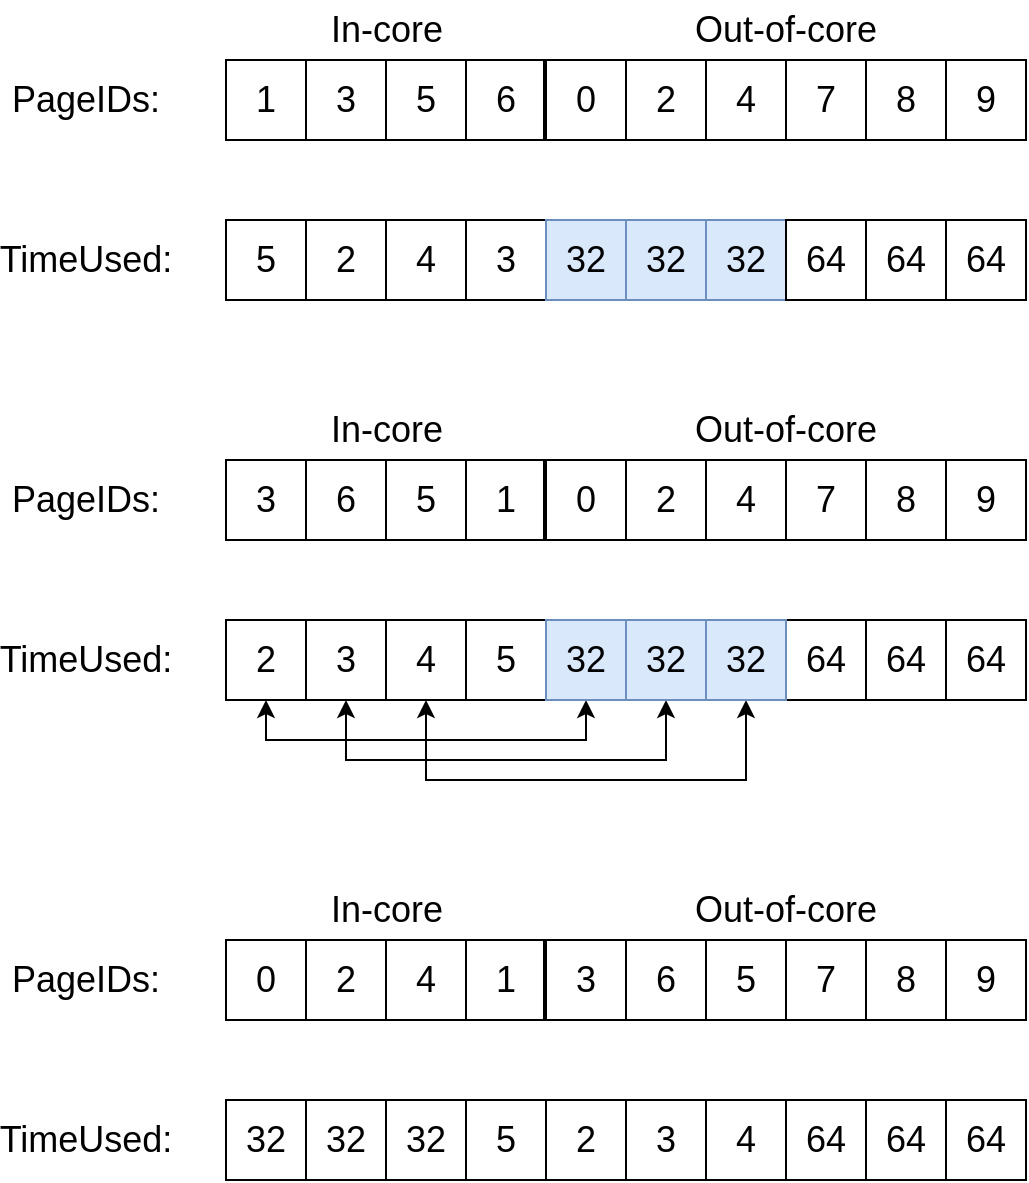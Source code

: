 <mxfile version="26.0.7">
  <diagram name="Page-1" id="kS3h-AUu7yc3aoV2DQm_">
    <mxGraphModel dx="198" dy="319" grid="1" gridSize="10" guides="1" tooltips="1" connect="1" arrows="1" fold="1" page="1" pageScale="1" pageWidth="850" pageHeight="1100" math="0" shadow="0">
      <root>
        <mxCell id="0" />
        <mxCell id="1" parent="0" />
        <mxCell id="L34754Bm_V0Q2IDVi44c-1" value="&lt;div&gt;&lt;font style=&quot;font-size: 18px;&quot;&gt;1&lt;/font&gt;&lt;/div&gt;" style="rounded=0;whiteSpace=wrap;html=1;" vertex="1" parent="1">
          <mxGeometry x="280" y="120" width="40" height="40" as="geometry" />
        </mxCell>
        <mxCell id="L34754Bm_V0Q2IDVi44c-3" value="&lt;div&gt;&lt;font style=&quot;font-size: 18px;&quot;&gt;3&lt;/font&gt;&lt;/div&gt;" style="rounded=0;whiteSpace=wrap;html=1;" vertex="1" parent="1">
          <mxGeometry x="320" y="120" width="40" height="40" as="geometry" />
        </mxCell>
        <mxCell id="L34754Bm_V0Q2IDVi44c-4" value="&lt;div&gt;&lt;font style=&quot;font-size: 18px;&quot;&gt;5&lt;/font&gt;&lt;/div&gt;" style="rounded=0;whiteSpace=wrap;html=1;" vertex="1" parent="1">
          <mxGeometry x="360" y="120" width="40" height="40" as="geometry" />
        </mxCell>
        <mxCell id="L34754Bm_V0Q2IDVi44c-5" value="&lt;div&gt;&lt;font style=&quot;font-size: 18px;&quot;&gt;6&lt;/font&gt;&lt;/div&gt;" style="rounded=0;whiteSpace=wrap;html=1;" vertex="1" parent="1">
          <mxGeometry x="400" y="120" width="40" height="40" as="geometry" />
        </mxCell>
        <mxCell id="L34754Bm_V0Q2IDVi44c-6" value="&lt;div&gt;&lt;font style=&quot;font-size: 18px;&quot;&gt;0&lt;/font&gt;&lt;/div&gt;" style="rounded=0;whiteSpace=wrap;html=1;" vertex="1" parent="1">
          <mxGeometry x="440" y="120" width="40" height="40" as="geometry" />
        </mxCell>
        <mxCell id="L34754Bm_V0Q2IDVi44c-7" value="&lt;div&gt;&lt;font style=&quot;font-size: 18px;&quot;&gt;2&lt;/font&gt;&lt;/div&gt;" style="rounded=0;whiteSpace=wrap;html=1;" vertex="1" parent="1">
          <mxGeometry x="480" y="120" width="40" height="40" as="geometry" />
        </mxCell>
        <mxCell id="L34754Bm_V0Q2IDVi44c-8" value="&lt;div&gt;&lt;font style=&quot;font-size: 18px;&quot;&gt;4&lt;/font&gt;&lt;/div&gt;" style="rounded=0;whiteSpace=wrap;html=1;" vertex="1" parent="1">
          <mxGeometry x="520" y="120" width="40" height="40" as="geometry" />
        </mxCell>
        <mxCell id="L34754Bm_V0Q2IDVi44c-9" value="&lt;div&gt;&lt;font style=&quot;font-size: 18px;&quot;&gt;7&lt;/font&gt;&lt;/div&gt;" style="rounded=0;whiteSpace=wrap;html=1;" vertex="1" parent="1">
          <mxGeometry x="560" y="120" width="40" height="40" as="geometry" />
        </mxCell>
        <mxCell id="L34754Bm_V0Q2IDVi44c-10" value="&lt;div&gt;&lt;font style=&quot;font-size: 18px;&quot;&gt;8&lt;/font&gt;&lt;/div&gt;" style="rounded=0;whiteSpace=wrap;html=1;" vertex="1" parent="1">
          <mxGeometry x="600" y="120" width="40" height="40" as="geometry" />
        </mxCell>
        <mxCell id="L34754Bm_V0Q2IDVi44c-11" value="&lt;div&gt;&lt;font style=&quot;font-size: 18px;&quot;&gt;9&lt;/font&gt;&lt;/div&gt;" style="rounded=0;whiteSpace=wrap;html=1;" vertex="1" parent="1">
          <mxGeometry x="640" y="120" width="40" height="40" as="geometry" />
        </mxCell>
        <mxCell id="L34754Bm_V0Q2IDVi44c-18" value="&lt;font style=&quot;font-size: 18px;&quot;&gt;PageIDs:&lt;/font&gt;" style="text;html=1;align=center;verticalAlign=middle;whiteSpace=wrap;rounded=0;" vertex="1" parent="1">
          <mxGeometry x="180" y="125" width="60" height="30" as="geometry" />
        </mxCell>
        <mxCell id="L34754Bm_V0Q2IDVi44c-20" value="&lt;div&gt;&lt;font style=&quot;font-size: 18px;&quot;&gt;5&lt;/font&gt;&lt;/div&gt;" style="rounded=0;whiteSpace=wrap;html=1;" vertex="1" parent="1">
          <mxGeometry x="280" y="200" width="40" height="40" as="geometry" />
        </mxCell>
        <mxCell id="L34754Bm_V0Q2IDVi44c-21" value="&lt;div&gt;&lt;font style=&quot;font-size: 18px;&quot;&gt;2&lt;/font&gt;&lt;/div&gt;" style="rounded=0;whiteSpace=wrap;html=1;" vertex="1" parent="1">
          <mxGeometry x="320" y="200" width="40" height="40" as="geometry" />
        </mxCell>
        <mxCell id="L34754Bm_V0Q2IDVi44c-22" value="&lt;div&gt;&lt;font style=&quot;font-size: 18px;&quot;&gt;4&lt;/font&gt;&lt;/div&gt;" style="rounded=0;whiteSpace=wrap;html=1;" vertex="1" parent="1">
          <mxGeometry x="360" y="200" width="40" height="40" as="geometry" />
        </mxCell>
        <mxCell id="L34754Bm_V0Q2IDVi44c-23" value="&lt;div&gt;&lt;font style=&quot;font-size: 18px;&quot;&gt;3&lt;/font&gt;&lt;/div&gt;" style="rounded=0;whiteSpace=wrap;html=1;" vertex="1" parent="1">
          <mxGeometry x="400" y="200" width="40" height="40" as="geometry" />
        </mxCell>
        <mxCell id="L34754Bm_V0Q2IDVi44c-24" value="&lt;div&gt;&lt;font style=&quot;font-size: 18px;&quot;&gt;32&lt;/font&gt;&lt;/div&gt;" style="rounded=0;whiteSpace=wrap;html=1;fillColor=light-dark(#DAE8FC,#009999);strokeColor=light-dark(#6C8EBF,#FFFFFF);" vertex="1" parent="1">
          <mxGeometry x="440" y="200" width="40" height="40" as="geometry" />
        </mxCell>
        <mxCell id="L34754Bm_V0Q2IDVi44c-25" value="&lt;div&gt;&lt;font style=&quot;font-size: 18px;&quot;&gt;32&lt;/font&gt;&lt;/div&gt;" style="rounded=0;whiteSpace=wrap;html=1;fillColor=light-dark(#DAE8FC,#009999);strokeColor=light-dark(#6C8EBF,#FFFFFF);" vertex="1" parent="1">
          <mxGeometry x="480" y="200" width="40" height="40" as="geometry" />
        </mxCell>
        <mxCell id="L34754Bm_V0Q2IDVi44c-26" value="&lt;font style=&quot;font-size: 18px;&quot;&gt;32&lt;/font&gt;" style="rounded=0;whiteSpace=wrap;html=1;fillColor=light-dark(#DAE8FC,#009999);strokeColor=light-dark(#6C8EBF,#FFFFFF);" vertex="1" parent="1">
          <mxGeometry x="520" y="200" width="40" height="40" as="geometry" />
        </mxCell>
        <mxCell id="L34754Bm_V0Q2IDVi44c-27" value="&lt;font style=&quot;font-size: 18px;&quot;&gt;64&lt;/font&gt;" style="rounded=0;whiteSpace=wrap;html=1;" vertex="1" parent="1">
          <mxGeometry x="560" y="200" width="40" height="40" as="geometry" />
        </mxCell>
        <mxCell id="L34754Bm_V0Q2IDVi44c-28" value="&lt;font style=&quot;font-size: 18px;&quot;&gt;64&lt;/font&gt;" style="rounded=0;whiteSpace=wrap;html=1;" vertex="1" parent="1">
          <mxGeometry x="600" y="200" width="40" height="40" as="geometry" />
        </mxCell>
        <mxCell id="L34754Bm_V0Q2IDVi44c-29" value="&lt;font style=&quot;font-size: 18px;&quot;&gt;64&lt;/font&gt;" style="rounded=0;whiteSpace=wrap;html=1;" vertex="1" parent="1">
          <mxGeometry x="640" y="200" width="40" height="40" as="geometry" />
        </mxCell>
        <mxCell id="L34754Bm_V0Q2IDVi44c-30" value="&lt;font style=&quot;font-size: 18px;&quot;&gt;TimeUsed:&lt;/font&gt;" style="text;html=1;align=center;verticalAlign=middle;whiteSpace=wrap;rounded=0;" vertex="1" parent="1">
          <mxGeometry x="180" y="205" width="60" height="30" as="geometry" />
        </mxCell>
        <mxCell id="L34754Bm_V0Q2IDVi44c-31" value="" style="rounded=0;whiteSpace=wrap;html=1;fillColor=none;strokeColor=light-dark(#000000,#99FF33);" vertex="1" parent="1">
          <mxGeometry x="280" y="120" width="159" height="40" as="geometry" />
        </mxCell>
        <mxCell id="L34754Bm_V0Q2IDVi44c-32" value="" style="rounded=0;whiteSpace=wrap;html=1;fillColor=none;strokeColor=light-dark(#000000,#FF3333);" vertex="1" parent="1">
          <mxGeometry x="440" y="120" width="240" height="40" as="geometry" />
        </mxCell>
        <mxCell id="L34754Bm_V0Q2IDVi44c-34" value="&lt;font style=&quot;font-size: 18px;&quot;&gt;In-core&lt;/font&gt;" style="text;html=1;align=center;verticalAlign=middle;whiteSpace=wrap;rounded=0;" vertex="1" parent="1">
          <mxGeometry x="320" y="90" width="80.5" height="30" as="geometry" />
        </mxCell>
        <mxCell id="L34754Bm_V0Q2IDVi44c-38" value="&lt;font style=&quot;font-size: 18px;&quot;&gt;Out-of-core&lt;/font&gt;" style="text;html=1;align=center;verticalAlign=middle;whiteSpace=wrap;rounded=0;" vertex="1" parent="1">
          <mxGeometry x="500" y="90" width="120" height="30" as="geometry" />
        </mxCell>
        <mxCell id="L34754Bm_V0Q2IDVi44c-39" value="&lt;div&gt;&lt;font style=&quot;font-size: 18px;&quot;&gt;1&lt;/font&gt;&lt;/div&gt;" style="rounded=0;whiteSpace=wrap;html=1;" vertex="1" parent="1">
          <mxGeometry x="400" y="320" width="40" height="40" as="geometry" />
        </mxCell>
        <mxCell id="L34754Bm_V0Q2IDVi44c-40" value="&lt;div&gt;&lt;font style=&quot;font-size: 18px;&quot;&gt;3&lt;/font&gt;&lt;/div&gt;" style="rounded=0;whiteSpace=wrap;html=1;" vertex="1" parent="1">
          <mxGeometry x="280" y="320" width="40" height="40" as="geometry" />
        </mxCell>
        <mxCell id="L34754Bm_V0Q2IDVi44c-41" value="&lt;div&gt;&lt;font style=&quot;font-size: 18px;&quot;&gt;5&lt;/font&gt;&lt;/div&gt;" style="rounded=0;whiteSpace=wrap;html=1;" vertex="1" parent="1">
          <mxGeometry x="360" y="320" width="40" height="40" as="geometry" />
        </mxCell>
        <mxCell id="L34754Bm_V0Q2IDVi44c-42" value="&lt;div&gt;&lt;font style=&quot;font-size: 18px;&quot;&gt;6&lt;/font&gt;&lt;/div&gt;" style="rounded=0;whiteSpace=wrap;html=1;" vertex="1" parent="1">
          <mxGeometry x="320" y="320" width="40" height="40" as="geometry" />
        </mxCell>
        <mxCell id="L34754Bm_V0Q2IDVi44c-49" value="&lt;font style=&quot;font-size: 18px;&quot;&gt;PageIDs:&lt;/font&gt;" style="text;html=1;align=center;verticalAlign=middle;whiteSpace=wrap;rounded=0;" vertex="1" parent="1">
          <mxGeometry x="180" y="325" width="60" height="30" as="geometry" />
        </mxCell>
        <mxCell id="L34754Bm_V0Q2IDVi44c-50" value="&lt;div&gt;&lt;font style=&quot;font-size: 18px;&quot;&gt;5&lt;/font&gt;&lt;/div&gt;" style="rounded=0;whiteSpace=wrap;html=1;" vertex="1" parent="1">
          <mxGeometry x="400" y="400" width="40" height="40" as="geometry" />
        </mxCell>
        <mxCell id="L34754Bm_V0Q2IDVi44c-51" value="&lt;div&gt;&lt;font style=&quot;font-size: 18px;&quot;&gt;2&lt;/font&gt;&lt;/div&gt;" style="rounded=0;whiteSpace=wrap;html=1;" vertex="1" parent="1">
          <mxGeometry x="280" y="400" width="40" height="40" as="geometry" />
        </mxCell>
        <mxCell id="L34754Bm_V0Q2IDVi44c-52" value="&lt;div&gt;&lt;font style=&quot;font-size: 18px;&quot;&gt;4&lt;/font&gt;&lt;/div&gt;" style="rounded=0;whiteSpace=wrap;html=1;" vertex="1" parent="1">
          <mxGeometry x="360" y="400" width="40" height="40" as="geometry" />
        </mxCell>
        <mxCell id="L34754Bm_V0Q2IDVi44c-53" value="&lt;div&gt;&lt;font style=&quot;font-size: 18px;&quot;&gt;3&lt;/font&gt;&lt;/div&gt;" style="rounded=0;whiteSpace=wrap;html=1;" vertex="1" parent="1">
          <mxGeometry x="320" y="400" width="40" height="40" as="geometry" />
        </mxCell>
        <mxCell id="L34754Bm_V0Q2IDVi44c-66" style="edgeStyle=orthogonalEdgeStyle;rounded=0;orthogonalLoop=1;jettySize=auto;html=1;exitX=0.5;exitY=1;exitDx=0;exitDy=0;entryX=0.5;entryY=1;entryDx=0;entryDy=0;startArrow=classic;startFill=1;" edge="1" parent="1" source="L34754Bm_V0Q2IDVi44c-83" target="L34754Bm_V0Q2IDVi44c-51">
          <mxGeometry relative="1" as="geometry">
            <mxPoint x="460" y="440" as="sourcePoint" />
          </mxGeometry>
        </mxCell>
        <mxCell id="L34754Bm_V0Q2IDVi44c-67" style="edgeStyle=orthogonalEdgeStyle;rounded=0;orthogonalLoop=1;jettySize=auto;html=1;exitX=0.5;exitY=1;exitDx=0;exitDy=0;entryX=0.5;entryY=1;entryDx=0;entryDy=0;startArrow=classic;startFill=1;" edge="1" parent="1" source="L34754Bm_V0Q2IDVi44c-84" target="L34754Bm_V0Q2IDVi44c-53">
          <mxGeometry relative="1" as="geometry">
            <mxPoint x="500" y="440" as="sourcePoint" />
            <Array as="points">
              <mxPoint x="499" y="470" />
              <mxPoint x="341" y="470" />
            </Array>
          </mxGeometry>
        </mxCell>
        <mxCell id="L34754Bm_V0Q2IDVi44c-68" style="edgeStyle=orthogonalEdgeStyle;rounded=0;orthogonalLoop=1;jettySize=auto;html=1;exitX=0.5;exitY=1;exitDx=0;exitDy=0;entryX=0.5;entryY=1;entryDx=0;entryDy=0;startArrow=classic;startFill=1;" edge="1" parent="1" source="L34754Bm_V0Q2IDVi44c-85" target="L34754Bm_V0Q2IDVi44c-52">
          <mxGeometry relative="1" as="geometry">
            <mxPoint x="540" y="440" as="sourcePoint" />
            <Array as="points">
              <mxPoint x="539" y="480" />
              <mxPoint x="381" y="480" />
            </Array>
          </mxGeometry>
        </mxCell>
        <mxCell id="L34754Bm_V0Q2IDVi44c-60" value="&lt;font style=&quot;font-size: 18px;&quot;&gt;TimeUsed:&lt;/font&gt;" style="text;html=1;align=center;verticalAlign=middle;whiteSpace=wrap;rounded=0;" vertex="1" parent="1">
          <mxGeometry x="180" y="405" width="60" height="30" as="geometry" />
        </mxCell>
        <mxCell id="L34754Bm_V0Q2IDVi44c-63" value="&lt;font style=&quot;font-size: 18px;&quot;&gt;In-core&lt;/font&gt;" style="text;html=1;align=center;verticalAlign=middle;whiteSpace=wrap;rounded=0;" vertex="1" parent="1">
          <mxGeometry x="320" y="290" width="80.5" height="30" as="geometry" />
        </mxCell>
        <mxCell id="L34754Bm_V0Q2IDVi44c-64" value="&lt;font style=&quot;font-size: 18px;&quot;&gt;Out-of-core&lt;/font&gt;" style="text;html=1;align=center;verticalAlign=middle;whiteSpace=wrap;rounded=0;" vertex="1" parent="1">
          <mxGeometry x="500" y="290" width="120" height="30" as="geometry" />
        </mxCell>
        <mxCell id="L34754Bm_V0Q2IDVi44c-70" value="&lt;div&gt;&lt;font style=&quot;font-size: 18px;&quot;&gt;0&lt;/font&gt;&lt;/div&gt;" style="rounded=0;whiteSpace=wrap;html=1;" vertex="1" parent="1">
          <mxGeometry x="440" y="320" width="40" height="40" as="geometry" />
        </mxCell>
        <mxCell id="L34754Bm_V0Q2IDVi44c-71" value="&lt;div&gt;&lt;font style=&quot;font-size: 18px;&quot;&gt;2&lt;/font&gt;&lt;/div&gt;" style="rounded=0;whiteSpace=wrap;html=1;" vertex="1" parent="1">
          <mxGeometry x="480" y="320" width="40" height="40" as="geometry" />
        </mxCell>
        <mxCell id="L34754Bm_V0Q2IDVi44c-72" value="&lt;div&gt;&lt;font style=&quot;font-size: 18px;&quot;&gt;4&lt;/font&gt;&lt;/div&gt;" style="rounded=0;whiteSpace=wrap;html=1;" vertex="1" parent="1">
          <mxGeometry x="520" y="320" width="40" height="40" as="geometry" />
        </mxCell>
        <mxCell id="L34754Bm_V0Q2IDVi44c-73" value="&lt;div&gt;&lt;font style=&quot;font-size: 18px;&quot;&gt;7&lt;/font&gt;&lt;/div&gt;" style="rounded=0;whiteSpace=wrap;html=1;" vertex="1" parent="1">
          <mxGeometry x="560" y="320" width="40" height="40" as="geometry" />
        </mxCell>
        <mxCell id="L34754Bm_V0Q2IDVi44c-74" value="&lt;div&gt;&lt;font style=&quot;font-size: 18px;&quot;&gt;8&lt;/font&gt;&lt;/div&gt;" style="rounded=0;whiteSpace=wrap;html=1;" vertex="1" parent="1">
          <mxGeometry x="600" y="320" width="40" height="40" as="geometry" />
        </mxCell>
        <mxCell id="L34754Bm_V0Q2IDVi44c-75" value="&lt;div&gt;&lt;font style=&quot;font-size: 18px;&quot;&gt;9&lt;/font&gt;&lt;/div&gt;" style="rounded=0;whiteSpace=wrap;html=1;" vertex="1" parent="1">
          <mxGeometry x="640" y="320" width="40" height="40" as="geometry" />
        </mxCell>
        <mxCell id="L34754Bm_V0Q2IDVi44c-79" value="&lt;font style=&quot;font-size: 18px;&quot;&gt;64&lt;/font&gt;" style="rounded=0;whiteSpace=wrap;html=1;" vertex="1" parent="1">
          <mxGeometry x="560" y="400" width="40" height="40" as="geometry" />
        </mxCell>
        <mxCell id="L34754Bm_V0Q2IDVi44c-80" value="&lt;font style=&quot;font-size: 18px;&quot;&gt;64&lt;/font&gt;" style="rounded=0;whiteSpace=wrap;html=1;" vertex="1" parent="1">
          <mxGeometry x="600" y="400" width="40" height="40" as="geometry" />
        </mxCell>
        <mxCell id="L34754Bm_V0Q2IDVi44c-81" value="&lt;font style=&quot;font-size: 18px;&quot;&gt;64&lt;/font&gt;" style="rounded=0;whiteSpace=wrap;html=1;" vertex="1" parent="1">
          <mxGeometry x="640" y="400" width="40" height="40" as="geometry" />
        </mxCell>
        <mxCell id="L34754Bm_V0Q2IDVi44c-83" value="&lt;div&gt;&lt;font style=&quot;font-size: 18px;&quot;&gt;32&lt;/font&gt;&lt;/div&gt;" style="rounded=0;whiteSpace=wrap;html=1;fillColor=light-dark(#DAE8FC,#009999);strokeColor=light-dark(#6C8EBF,#FFFFFF);" vertex="1" parent="1">
          <mxGeometry x="440" y="400" width="40" height="40" as="geometry" />
        </mxCell>
        <mxCell id="L34754Bm_V0Q2IDVi44c-84" value="&lt;div&gt;&lt;font style=&quot;font-size: 18px;&quot;&gt;32&lt;/font&gt;&lt;/div&gt;" style="rounded=0;whiteSpace=wrap;html=1;fillColor=light-dark(#DAE8FC,#009999);strokeColor=light-dark(#6C8EBF,#FFFFFF);" vertex="1" parent="1">
          <mxGeometry x="480" y="400" width="40" height="40" as="geometry" />
        </mxCell>
        <mxCell id="L34754Bm_V0Q2IDVi44c-85" value="&lt;font style=&quot;font-size: 18px;&quot;&gt;32&lt;/font&gt;" style="rounded=0;whiteSpace=wrap;html=1;fillColor=light-dark(#DAE8FC,#009999);strokeColor=light-dark(#6C8EBF,#FFFFFF);" vertex="1" parent="1">
          <mxGeometry x="520" y="400" width="40" height="40" as="geometry" />
        </mxCell>
        <mxCell id="L34754Bm_V0Q2IDVi44c-88" value="&lt;div&gt;&lt;font style=&quot;font-size: 18px;&quot;&gt;1&lt;/font&gt;&lt;/div&gt;" style="rounded=0;whiteSpace=wrap;html=1;" vertex="1" parent="1">
          <mxGeometry x="400" y="560" width="40" height="40" as="geometry" />
        </mxCell>
        <mxCell id="L34754Bm_V0Q2IDVi44c-89" value="&lt;div&gt;&lt;font style=&quot;font-size: 18px;&quot;&gt;3&lt;/font&gt;&lt;/div&gt;" style="rounded=0;whiteSpace=wrap;html=1;" vertex="1" parent="1">
          <mxGeometry x="440" y="560" width="40" height="40" as="geometry" />
        </mxCell>
        <mxCell id="L34754Bm_V0Q2IDVi44c-90" value="&lt;div&gt;&lt;font style=&quot;font-size: 18px;&quot;&gt;5&lt;/font&gt;&lt;/div&gt;" style="rounded=0;whiteSpace=wrap;html=1;" vertex="1" parent="1">
          <mxGeometry x="520" y="560" width="40" height="40" as="geometry" />
        </mxCell>
        <mxCell id="L34754Bm_V0Q2IDVi44c-91" value="&lt;div&gt;&lt;font style=&quot;font-size: 18px;&quot;&gt;6&lt;/font&gt;&lt;/div&gt;" style="rounded=0;whiteSpace=wrap;html=1;" vertex="1" parent="1">
          <mxGeometry x="480" y="560" width="40" height="40" as="geometry" />
        </mxCell>
        <mxCell id="L34754Bm_V0Q2IDVi44c-92" value="&lt;font style=&quot;font-size: 18px;&quot;&gt;PageIDs:&lt;/font&gt;" style="text;html=1;align=center;verticalAlign=middle;whiteSpace=wrap;rounded=0;" vertex="1" parent="1">
          <mxGeometry x="180" y="565" width="60" height="30" as="geometry" />
        </mxCell>
        <mxCell id="L34754Bm_V0Q2IDVi44c-93" value="&lt;div&gt;&lt;font style=&quot;font-size: 18px;&quot;&gt;5&lt;/font&gt;&lt;/div&gt;" style="rounded=0;whiteSpace=wrap;html=1;" vertex="1" parent="1">
          <mxGeometry x="400" y="640" width="40" height="40" as="geometry" />
        </mxCell>
        <mxCell id="L34754Bm_V0Q2IDVi44c-94" value="&lt;div&gt;&lt;font style=&quot;font-size: 18px;&quot;&gt;2&lt;/font&gt;&lt;/div&gt;" style="rounded=0;whiteSpace=wrap;html=1;" vertex="1" parent="1">
          <mxGeometry x="440" y="640" width="40" height="40" as="geometry" />
        </mxCell>
        <mxCell id="L34754Bm_V0Q2IDVi44c-95" value="&lt;div&gt;&lt;font style=&quot;font-size: 18px;&quot;&gt;4&lt;/font&gt;&lt;/div&gt;" style="rounded=0;whiteSpace=wrap;html=1;" vertex="1" parent="1">
          <mxGeometry x="520" y="640" width="40" height="40" as="geometry" />
        </mxCell>
        <mxCell id="L34754Bm_V0Q2IDVi44c-96" value="&lt;div&gt;&lt;font style=&quot;font-size: 18px;&quot;&gt;3&lt;/font&gt;&lt;/div&gt;" style="rounded=0;whiteSpace=wrap;html=1;" vertex="1" parent="1">
          <mxGeometry x="480" y="640" width="40" height="40" as="geometry" />
        </mxCell>
        <mxCell id="L34754Bm_V0Q2IDVi44c-99" value="&lt;font style=&quot;font-size: 18px;&quot;&gt;TimeUsed:&lt;/font&gt;" style="text;html=1;align=center;verticalAlign=middle;whiteSpace=wrap;rounded=0;" vertex="1" parent="1">
          <mxGeometry x="180" y="645" width="60" height="30" as="geometry" />
        </mxCell>
        <mxCell id="L34754Bm_V0Q2IDVi44c-100" value="&lt;font style=&quot;font-size: 18px;&quot;&gt;In-core&lt;/font&gt;" style="text;html=1;align=center;verticalAlign=middle;whiteSpace=wrap;rounded=0;" vertex="1" parent="1">
          <mxGeometry x="320" y="530" width="80.5" height="30" as="geometry" />
        </mxCell>
        <mxCell id="L34754Bm_V0Q2IDVi44c-101" value="&lt;font style=&quot;font-size: 18px;&quot;&gt;Out-of-core&lt;/font&gt;" style="text;html=1;align=center;verticalAlign=middle;whiteSpace=wrap;rounded=0;" vertex="1" parent="1">
          <mxGeometry x="500" y="530" width="120" height="30" as="geometry" />
        </mxCell>
        <mxCell id="L34754Bm_V0Q2IDVi44c-103" value="&lt;div&gt;&lt;font style=&quot;font-size: 18px;&quot;&gt;0&lt;/font&gt;&lt;/div&gt;" style="rounded=0;whiteSpace=wrap;html=1;" vertex="1" parent="1">
          <mxGeometry x="280" y="560" width="40" height="40" as="geometry" />
        </mxCell>
        <mxCell id="L34754Bm_V0Q2IDVi44c-104" value="&lt;div&gt;&lt;font style=&quot;font-size: 18px;&quot;&gt;2&lt;/font&gt;&lt;/div&gt;" style="rounded=0;whiteSpace=wrap;html=1;" vertex="1" parent="1">
          <mxGeometry x="320" y="560" width="40" height="40" as="geometry" />
        </mxCell>
        <mxCell id="L34754Bm_V0Q2IDVi44c-105" value="&lt;div&gt;&lt;font style=&quot;font-size: 18px;&quot;&gt;4&lt;/font&gt;&lt;/div&gt;" style="rounded=0;whiteSpace=wrap;html=1;" vertex="1" parent="1">
          <mxGeometry x="360" y="560" width="40" height="40" as="geometry" />
        </mxCell>
        <mxCell id="L34754Bm_V0Q2IDVi44c-106" value="&lt;div&gt;&lt;font style=&quot;font-size: 18px;&quot;&gt;7&lt;/font&gt;&lt;/div&gt;" style="rounded=0;whiteSpace=wrap;html=1;" vertex="1" parent="1">
          <mxGeometry x="560" y="560" width="40" height="40" as="geometry" />
        </mxCell>
        <mxCell id="L34754Bm_V0Q2IDVi44c-107" value="&lt;div&gt;&lt;font style=&quot;font-size: 18px;&quot;&gt;8&lt;/font&gt;&lt;/div&gt;" style="rounded=0;whiteSpace=wrap;html=1;" vertex="1" parent="1">
          <mxGeometry x="600" y="560" width="40" height="40" as="geometry" />
        </mxCell>
        <mxCell id="L34754Bm_V0Q2IDVi44c-108" value="&lt;div&gt;&lt;font style=&quot;font-size: 18px;&quot;&gt;9&lt;/font&gt;&lt;/div&gt;" style="rounded=0;whiteSpace=wrap;html=1;" vertex="1" parent="1">
          <mxGeometry x="640" y="560" width="40" height="40" as="geometry" />
        </mxCell>
        <mxCell id="L34754Bm_V0Q2IDVi44c-109" value="&lt;font style=&quot;font-size: 18px;&quot;&gt;64&lt;/font&gt;" style="rounded=0;whiteSpace=wrap;html=1;" vertex="1" parent="1">
          <mxGeometry x="560" y="640" width="40" height="40" as="geometry" />
        </mxCell>
        <mxCell id="L34754Bm_V0Q2IDVi44c-110" value="&lt;font style=&quot;font-size: 18px;&quot;&gt;64&lt;/font&gt;" style="rounded=0;whiteSpace=wrap;html=1;" vertex="1" parent="1">
          <mxGeometry x="600" y="640" width="40" height="40" as="geometry" />
        </mxCell>
        <mxCell id="L34754Bm_V0Q2IDVi44c-111" value="&lt;font style=&quot;font-size: 18px;&quot;&gt;64&lt;/font&gt;" style="rounded=0;whiteSpace=wrap;html=1;" vertex="1" parent="1">
          <mxGeometry x="640" y="640" width="40" height="40" as="geometry" />
        </mxCell>
        <mxCell id="L34754Bm_V0Q2IDVi44c-113" value="&lt;div&gt;&lt;font style=&quot;font-size: 18px;&quot;&gt;32&lt;/font&gt;&lt;/div&gt;" style="rounded=0;whiteSpace=wrap;html=1;" vertex="1" parent="1">
          <mxGeometry x="280" y="640" width="40" height="40" as="geometry" />
        </mxCell>
        <mxCell id="L34754Bm_V0Q2IDVi44c-114" value="&lt;div&gt;&lt;font style=&quot;font-size: 18px;&quot;&gt;32&lt;/font&gt;&lt;/div&gt;" style="rounded=0;whiteSpace=wrap;html=1;" vertex="1" parent="1">
          <mxGeometry x="320" y="640" width="40" height="40" as="geometry" />
        </mxCell>
        <mxCell id="L34754Bm_V0Q2IDVi44c-115" value="&lt;font style=&quot;font-size: 18px;&quot;&gt;32&lt;/font&gt;" style="rounded=0;whiteSpace=wrap;html=1;" vertex="1" parent="1">
          <mxGeometry x="360" y="640" width="40" height="40" as="geometry" />
        </mxCell>
        <mxCell id="L34754Bm_V0Q2IDVi44c-124" value="" style="rounded=0;whiteSpace=wrap;html=1;fillColor=none;strokeColor=light-dark(#000000,#99FF33);" vertex="1" parent="1">
          <mxGeometry x="280" y="320" width="159" height="40" as="geometry" />
        </mxCell>
        <mxCell id="L34754Bm_V0Q2IDVi44c-125" value="" style="rounded=0;whiteSpace=wrap;html=1;fillColor=none;strokeColor=light-dark(#000000,#FF3333);" vertex="1" parent="1">
          <mxGeometry x="440" y="320" width="240" height="40" as="geometry" />
        </mxCell>
        <mxCell id="L34754Bm_V0Q2IDVi44c-128" value="" style="rounded=0;whiteSpace=wrap;html=1;fillColor=none;strokeColor=light-dark(#000000,#99FF33);" vertex="1" parent="1">
          <mxGeometry x="280" y="560" width="159" height="40" as="geometry" />
        </mxCell>
        <mxCell id="L34754Bm_V0Q2IDVi44c-129" value="" style="rounded=0;whiteSpace=wrap;html=1;fillColor=none;strokeColor=light-dark(#000000,#FF3333);" vertex="1" parent="1">
          <mxGeometry x="440" y="560" width="240" height="40" as="geometry" />
        </mxCell>
      </root>
    </mxGraphModel>
  </diagram>
</mxfile>
